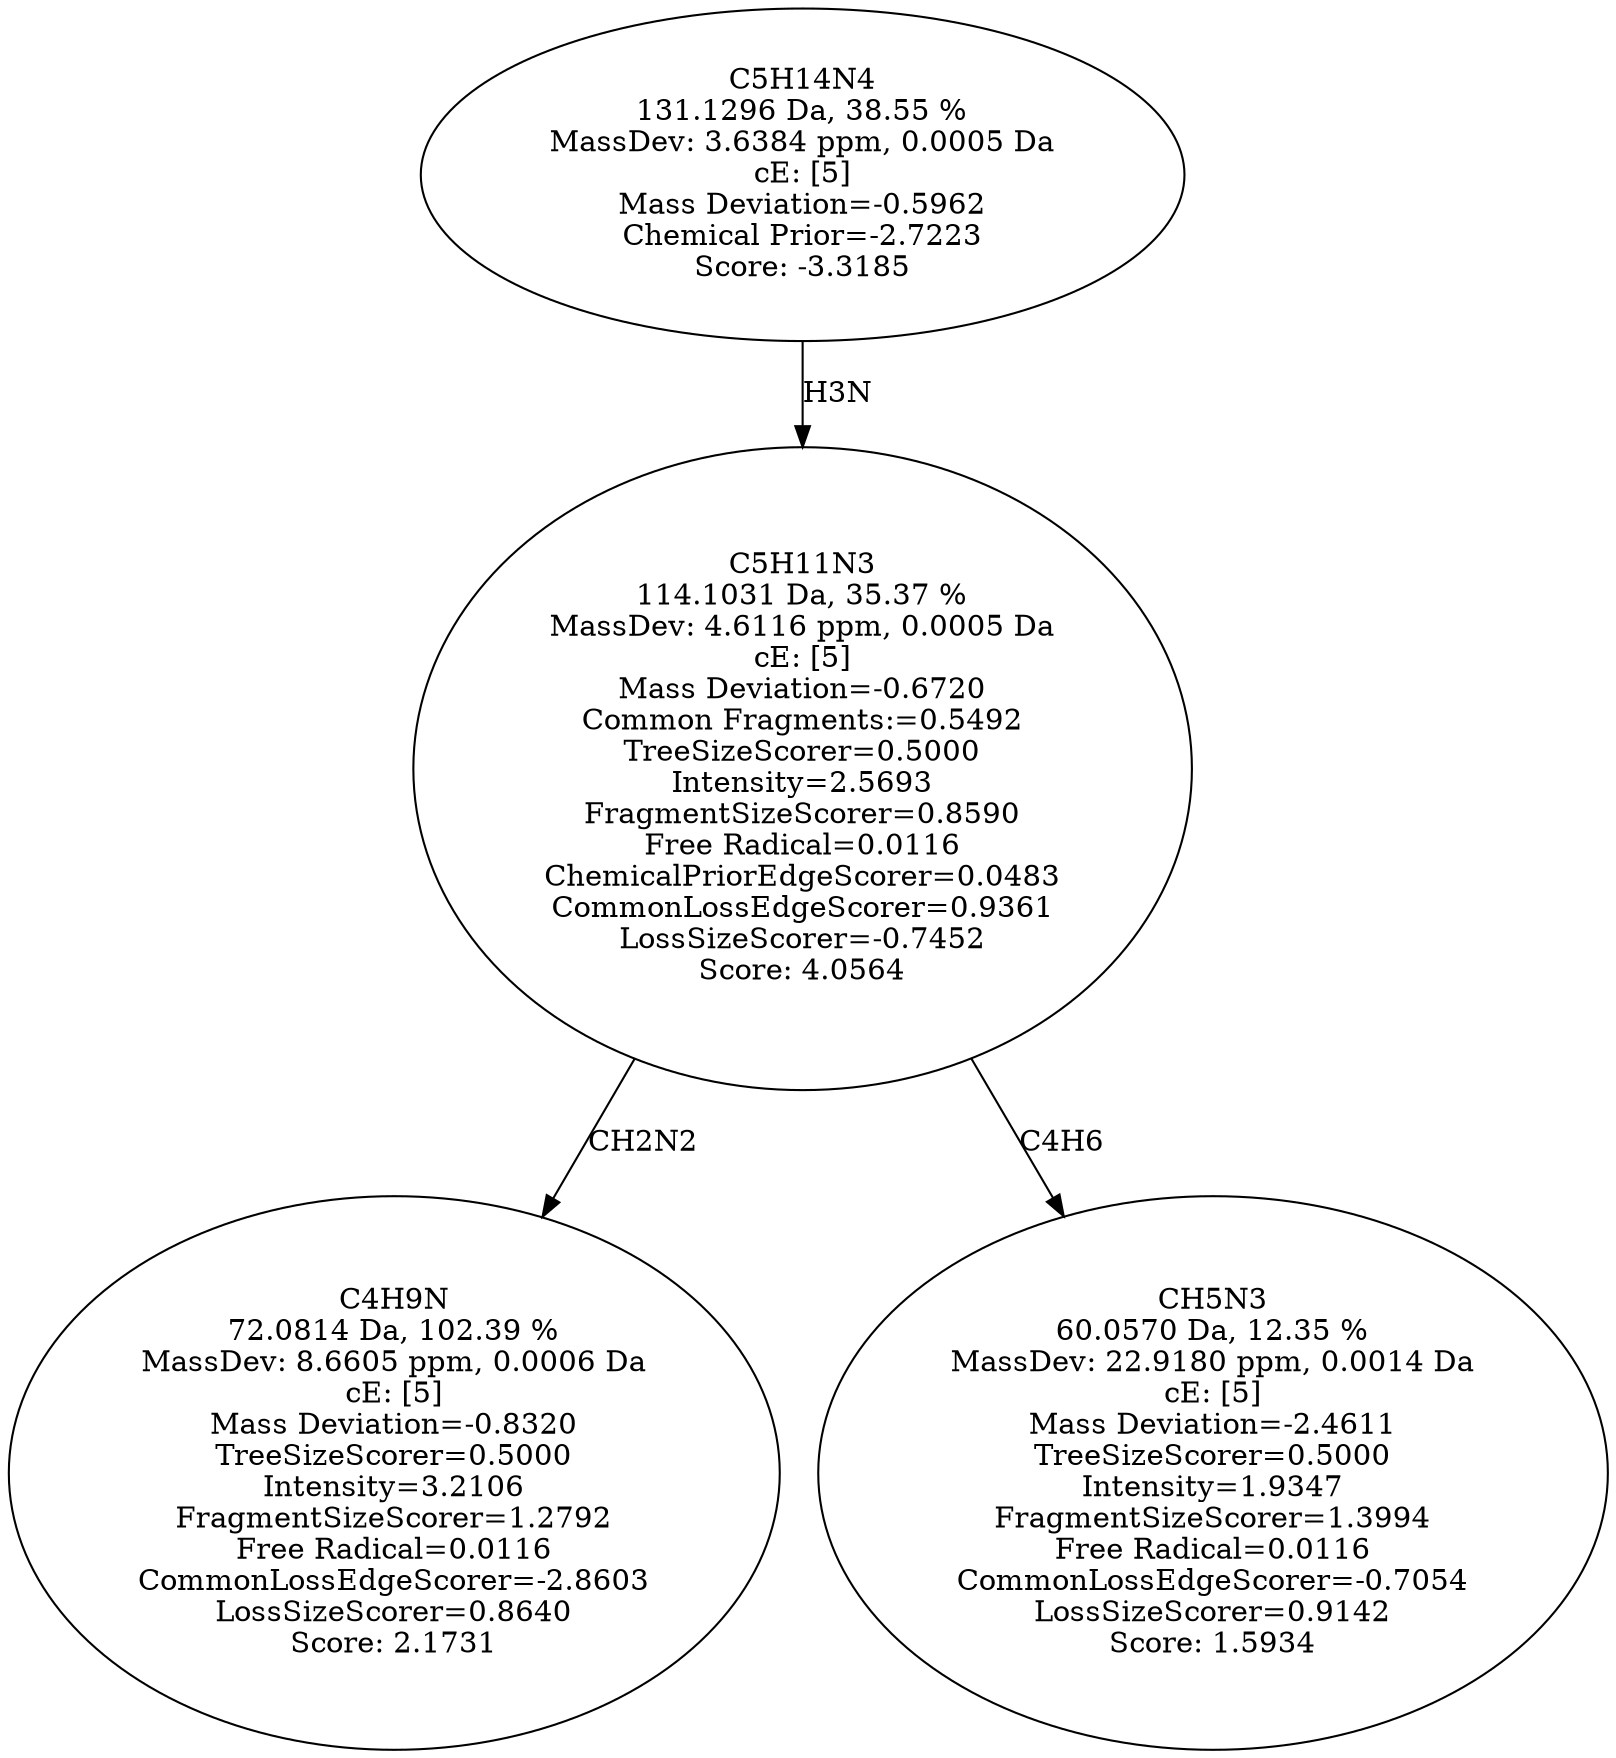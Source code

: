 strict digraph {
v1 [label="C4H9N\n72.0814 Da, 102.39 %\nMassDev: 8.6605 ppm, 0.0006 Da\ncE: [5]\nMass Deviation=-0.8320\nTreeSizeScorer=0.5000\nIntensity=3.2106\nFragmentSizeScorer=1.2792\nFree Radical=0.0116\nCommonLossEdgeScorer=-2.8603\nLossSizeScorer=0.8640\nScore: 2.1731"];
v2 [label="CH5N3\n60.0570 Da, 12.35 %\nMassDev: 22.9180 ppm, 0.0014 Da\ncE: [5]\nMass Deviation=-2.4611\nTreeSizeScorer=0.5000\nIntensity=1.9347\nFragmentSizeScorer=1.3994\nFree Radical=0.0116\nCommonLossEdgeScorer=-0.7054\nLossSizeScorer=0.9142\nScore: 1.5934"];
v3 [label="C5H11N3\n114.1031 Da, 35.37 %\nMassDev: 4.6116 ppm, 0.0005 Da\ncE: [5]\nMass Deviation=-0.6720\nCommon Fragments:=0.5492\nTreeSizeScorer=0.5000\nIntensity=2.5693\nFragmentSizeScorer=0.8590\nFree Radical=0.0116\nChemicalPriorEdgeScorer=0.0483\nCommonLossEdgeScorer=0.9361\nLossSizeScorer=-0.7452\nScore: 4.0564"];
v4 [label="C5H14N4\n131.1296 Da, 38.55 %\nMassDev: 3.6384 ppm, 0.0005 Da\ncE: [5]\nMass Deviation=-0.5962\nChemical Prior=-2.7223\nScore: -3.3185"];
v3 -> v1 [label="CH2N2"];
v3 -> v2 [label="C4H6"];
v4 -> v3 [label="H3N"];
}